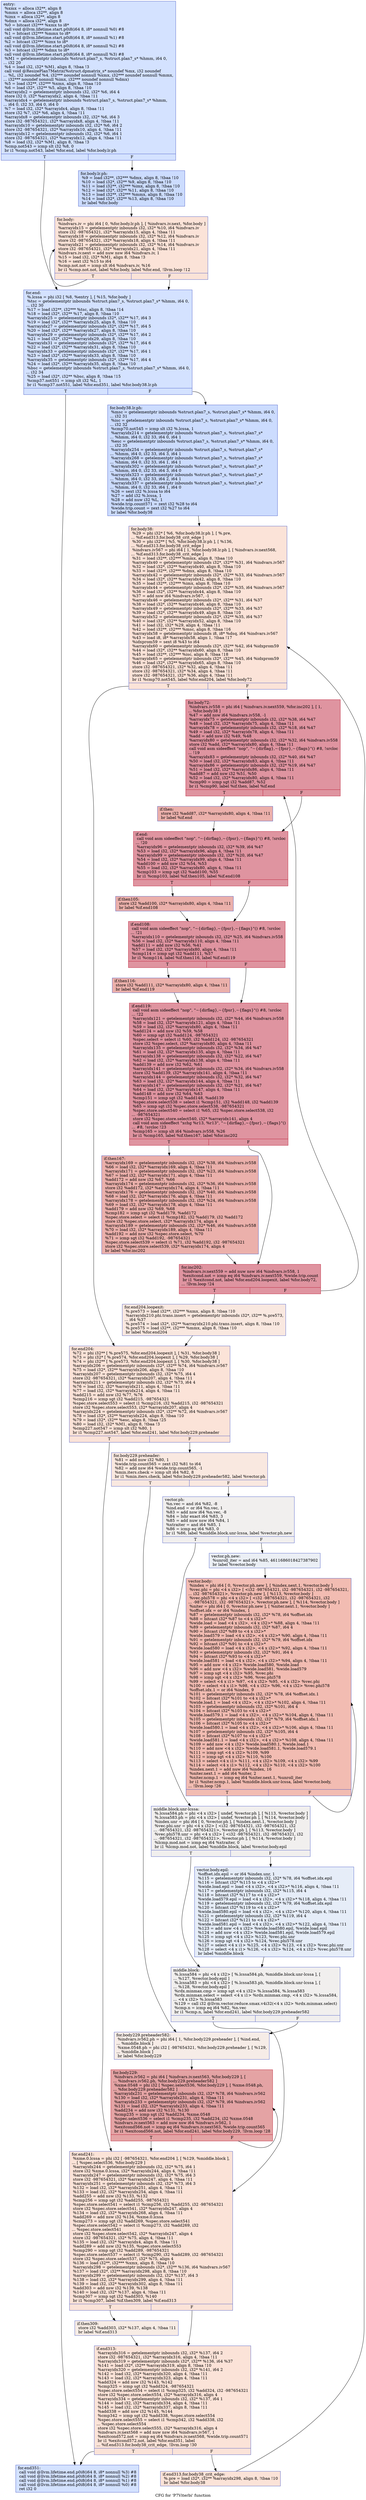 digraph "CFG for 'P7Viterbi' function" {
	label="CFG for 'P7Viterbi' function";

	Node0x5556849d3e30 [shape=record,color="#3d50c3ff", style=filled, fillcolor="#9ebeff70",label="{entry:\l  %xmx = alloca i32**, align 8\l  %mmx = alloca i32**, align 8\l  %imx = alloca i32**, align 8\l  %dmx = alloca i32**, align 8\l  %0 = bitcast i32*** %xmx to i8*\l  call void @llvm.lifetime.start.p0i8(i64 8, i8* nonnull %0) #8\l  %1 = bitcast i32*** %mmx to i8*\l  call void @llvm.lifetime.start.p0i8(i64 8, i8* nonnull %1) #8\l  %2 = bitcast i32*** %imx to i8*\l  call void @llvm.lifetime.start.p0i8(i64 8, i8* nonnull %2) #8\l  %3 = bitcast i32*** %dmx to i8*\l  call void @llvm.lifetime.start.p0i8(i64 8, i8* nonnull %3) #8\l  %M1 = getelementptr inbounds %struct.plan7_s, %struct.plan7_s* %hmm, i64 0,\l... i32 20\l  %4 = load i32, i32* %M1, align 8, !tbaa !3\l  call void @ResizePlan7Matrix(%struct.dpmatrix_s* noundef %mx, i32 noundef\l... %L, i32 noundef %4, i32*** noundef nonnull %xmx, i32*** noundef nonnull %mmx,\l... i32*** noundef nonnull %imx, i32*** noundef nonnull %dmx)\l  %5 = load i32**, i32*** %xmx, align 8, !tbaa !10\l  %6 = load i32*, i32** %5, align 8, !tbaa !10\l  %arrayidx2 = getelementptr inbounds i32, i32* %6, i64 4\l  store i32 0, i32* %arrayidx2, align 4, !tbaa !11\l  %arrayidx4 = getelementptr inbounds %struct.plan7_s, %struct.plan7_s* %hmm,\l... i64 0, i32 33, i64 0, i64 0\l  %7 = load i32, i32* %arrayidx4, align 8, !tbaa !11\l  store i32 %7, i32* %6, align 4, !tbaa !11\l  %arrayidx8 = getelementptr inbounds i32, i32* %6, i64 3\l  store i32 -987654321, i32* %arrayidx8, align 4, !tbaa !11\l  %arrayidx10 = getelementptr inbounds i32, i32* %6, i64 2\l  store i32 -987654321, i32* %arrayidx10, align 4, !tbaa !11\l  %arrayidx12 = getelementptr inbounds i32, i32* %6, i64 1\l  store i32 -987654321, i32* %arrayidx12, align 4, !tbaa !11\l  %8 = load i32, i32* %M1, align 8, !tbaa !3\l  %cmp.not543 = icmp slt i32 %8, 0\l  br i1 %cmp.not543, label %for.end, label %for.body.lr.ph\l|{<s0>T|<s1>F}}"];
	Node0x5556849d3e30:s0 -> Node0x5556849d57c0;
	Node0x5556849d3e30:s1 -> Node0x5556849d5720;
	Node0x5556849d5720 [shape=record,color="#3d50c3ff", style=filled, fillcolor="#8caffe70",label="{for.body.lr.ph:                                   \l  %9 = load i32**, i32*** %dmx, align 8, !tbaa !10\l  %10 = load i32*, i32** %9, align 8, !tbaa !10\l  %11 = load i32**, i32*** %imx, align 8, !tbaa !10\l  %12 = load i32*, i32** %11, align 8, !tbaa !10\l  %13 = load i32**, i32*** %mmx, align 8, !tbaa !10\l  %14 = load i32*, i32** %13, align 8, !tbaa !10\l  br label %for.body\l}"];
	Node0x5556849d5720 -> Node0x5556849d5770;
	Node0x5556849d5770 [shape=record,color="#3d50c3ff", style=filled, fillcolor="#f6bfa670",label="{for.body:                                         \l  %indvars.iv = phi i64 [ 0, %for.body.lr.ph ], [ %indvars.iv.next, %for.body ]\l  %arrayidx15 = getelementptr inbounds i32, i32* %10, i64 %indvars.iv\l  store i32 -987654321, i32* %arrayidx15, align 4, !tbaa !11\l  %arrayidx18 = getelementptr inbounds i32, i32* %12, i64 %indvars.iv\l  store i32 -987654321, i32* %arrayidx18, align 4, !tbaa !11\l  %arrayidx21 = getelementptr inbounds i32, i32* %14, i64 %indvars.iv\l  store i32 -987654321, i32* %arrayidx21, align 4, !tbaa !11\l  %indvars.iv.next = add nuw nsw i64 %indvars.iv, 1\l  %15 = load i32, i32* %M1, align 8, !tbaa !3\l  %16 = sext i32 %15 to i64\l  %cmp.not.not = icmp slt i64 %indvars.iv, %16\l  br i1 %cmp.not.not, label %for.body, label %for.end, !llvm.loop !12\l|{<s0>T|<s1>F}}"];
	Node0x5556849d5770:s0 -> Node0x5556849d5770;
	Node0x5556849d5770:s1 -> Node0x5556849d57c0;
	Node0x5556849d57c0 [shape=record,color="#3d50c3ff", style=filled, fillcolor="#9ebeff70",label="{for.end:                                          \l  %.lcssa = phi i32 [ %8, %entry ], [ %15, %for.body ]\l  %tsc = getelementptr inbounds %struct.plan7_s, %struct.plan7_s* %hmm, i64 0,\l... i32 30\l  %17 = load i32**, i32*** %tsc, align 8, !tbaa !14\l  %18 = load i32*, i32** %17, align 8, !tbaa !10\l  %arrayidx25 = getelementptr inbounds i32*, i32** %17, i64 3\l  %19 = load i32*, i32** %arrayidx25, align 8, !tbaa !10\l  %arrayidx27 = getelementptr inbounds i32*, i32** %17, i64 5\l  %20 = load i32*, i32** %arrayidx27, align 8, !tbaa !10\l  %arrayidx29 = getelementptr inbounds i32*, i32** %17, i64 2\l  %21 = load i32*, i32** %arrayidx29, align 8, !tbaa !10\l  %arrayidx31 = getelementptr inbounds i32*, i32** %17, i64 6\l  %22 = load i32*, i32** %arrayidx31, align 8, !tbaa !10\l  %arrayidx33 = getelementptr inbounds i32*, i32** %17, i64 1\l  %23 = load i32*, i32** %arrayidx33, align 8, !tbaa !10\l  %arrayidx35 = getelementptr inbounds i32*, i32** %17, i64 4\l  %24 = load i32*, i32** %arrayidx35, align 8, !tbaa !10\l  %bsc = getelementptr inbounds %struct.plan7_s, %struct.plan7_s* %hmm, i64 0,\l... i32 34\l  %25 = load i32*, i32** %bsc, align 8, !tbaa !15\l  %cmp37.not551 = icmp slt i32 %L, 1\l  br i1 %cmp37.not551, label %for.end351, label %for.body38.lr.ph\l|{<s0>T|<s1>F}}"];
	Node0x5556849d57c0:s0 -> Node0x5556849d6030;
	Node0x5556849d57c0:s1 -> Node0x5556849d5810;
	Node0x5556849d5810 [shape=record,color="#3d50c3ff", style=filled, fillcolor="#8caffe70",label="{for.body38.lr.ph:                                 \l  %msc = getelementptr inbounds %struct.plan7_s, %struct.plan7_s* %hmm, i64 0,\l... i32 31\l  %isc = getelementptr inbounds %struct.plan7_s, %struct.plan7_s* %hmm, i64 0,\l... i32 32\l  %cmp70.not545 = icmp slt i32 %.lcssa, 1\l  %arrayidx214 = getelementptr inbounds %struct.plan7_s, %struct.plan7_s*\l... %hmm, i64 0, i32 33, i64 0, i64 1\l  %esc = getelementptr inbounds %struct.plan7_s, %struct.plan7_s* %hmm, i64 0,\l... i32 35\l  %arrayidx254 = getelementptr inbounds %struct.plan7_s, %struct.plan7_s*\l... %hmm, i64 0, i32 33, i64 3, i64 1\l  %arrayidx268 = getelementptr inbounds %struct.plan7_s, %struct.plan7_s*\l... %hmm, i64 0, i32 33, i64 1, i64 1\l  %arrayidx302 = getelementptr inbounds %struct.plan7_s, %struct.plan7_s*\l... %hmm, i64 0, i32 33, i64 3, i64 0\l  %arrayidx323 = getelementptr inbounds %struct.plan7_s, %struct.plan7_s*\l... %hmm, i64 0, i32 33, i64 2, i64 1\l  %arrayidx337 = getelementptr inbounds %struct.plan7_s, %struct.plan7_s*\l... %hmm, i64 0, i32 33, i64 1, i64 0\l  %26 = sext i32 %.lcssa to i64\l  %27 = add i32 %.lcssa, 1\l  %28 = add nuw i32 %L, 1\l  %wide.trip.count571 = zext i32 %28 to i64\l  %wide.trip.count = zext i32 %27 to i64\l  br label %for.body38\l}"];
	Node0x5556849d5810 -> Node0x5556849d5860;
	Node0x5556849d5860 [shape=record,color="#3d50c3ff", style=filled, fillcolor="#f6bfa670",label="{for.body38:                                       \l  %29 = phi i32* [ %6, %for.body38.lr.ph ], [ %.pre,\l... %if.end313.for.body38_crit_edge ]\l  %30 = phi i32** [ %5, %for.body38.lr.ph ], [ %136,\l... %if.end313.for.body38_crit_edge ]\l  %indvars.iv567 = phi i64 [ 1, %for.body38.lr.ph ], [ %indvars.iv.next568,\l... %if.end313.for.body38_crit_edge ]\l  %31 = load i32**, i32*** %mmx, align 8, !tbaa !10\l  %arrayidx40 = getelementptr inbounds i32*, i32** %31, i64 %indvars.iv567\l  %32 = load i32*, i32** %arrayidx40, align 8, !tbaa !10\l  %33 = load i32**, i32*** %dmx, align 8, !tbaa !10\l  %arrayidx42 = getelementptr inbounds i32*, i32** %33, i64 %indvars.iv567\l  %34 = load i32*, i32** %arrayidx42, align 8, !tbaa !10\l  %35 = load i32**, i32*** %imx, align 8, !tbaa !10\l  %arrayidx44 = getelementptr inbounds i32*, i32** %35, i64 %indvars.iv567\l  %36 = load i32*, i32** %arrayidx44, align 8, !tbaa !10\l  %37 = add nsw i64 %indvars.iv567, -1\l  %arrayidx46 = getelementptr inbounds i32*, i32** %31, i64 %37\l  %38 = load i32*, i32** %arrayidx46, align 8, !tbaa !10\l  %arrayidx49 = getelementptr inbounds i32*, i32** %33, i64 %37\l  %39 = load i32*, i32** %arrayidx49, align 8, !tbaa !10\l  %arrayidx52 = getelementptr inbounds i32*, i32** %35, i64 %37\l  %40 = load i32*, i32** %arrayidx52, align 8, !tbaa !10\l  %41 = load i32, i32* %29, align 4, !tbaa !11\l  %42 = load i32**, i32*** %msc, align 8, !tbaa !16\l  %arrayidx58 = getelementptr inbounds i8, i8* %dsq, i64 %indvars.iv567\l  %43 = load i8, i8* %arrayidx58, align 1, !tbaa !17\l  %idxprom59 = sext i8 %43 to i64\l  %arrayidx60 = getelementptr inbounds i32*, i32** %42, i64 %idxprom59\l  %44 = load i32*, i32** %arrayidx60, align 8, !tbaa !10\l  %45 = load i32**, i32*** %isc, align 8, !tbaa !18\l  %arrayidx65 = getelementptr inbounds i32*, i32** %45, i64 %idxprom59\l  %46 = load i32*, i32** %arrayidx65, align 8, !tbaa !10\l  store i32 -987654321, i32* %32, align 4, !tbaa !11\l  store i32 -987654321, i32* %34, align 4, !tbaa !11\l  store i32 -987654321, i32* %36, align 4, !tbaa !11\l  br i1 %cmp70.not545, label %for.end204, label %for.body72\l|{<s0>T|<s1>F}}"];
	Node0x5556849d5860:s0 -> Node0x5556849d5bd0;
	Node0x5556849d5860:s1 -> Node0x5556849d58b0;
	Node0x5556849d58b0 [shape=record,color="#b70d28ff", style=filled, fillcolor="#b70d2870",label="{for.body72:                                       \l  %indvars.iv558 = phi i64 [ %indvars.iv.next559, %for.inc202 ], [ 1,\l... %for.body38 ]\l  %47 = add nsw i64 %indvars.iv558, -1\l  %arrayidx75 = getelementptr inbounds i32, i32* %38, i64 %47\l  %48 = load i32, i32* %arrayidx75, align 4, !tbaa !11\l  %arrayidx78 = getelementptr inbounds i32, i32* %18, i64 %47\l  %49 = load i32, i32* %arrayidx78, align 4, !tbaa !11\l  %add = add nsw i32 %49, %48\l  %arrayidx80 = getelementptr inbounds i32, i32* %32, i64 %indvars.iv558\l  store i32 %add, i32* %arrayidx80, align 4, !tbaa !11\l  call void asm sideeffect \"nop\", \"~\{dirflag\},~\{fpsr\},~\{flags\}\"() #8, !srcloc\l... !19\l  %arrayidx83 = getelementptr inbounds i32, i32* %40, i64 %47\l  %50 = load i32, i32* %arrayidx83, align 4, !tbaa !11\l  %arrayidx86 = getelementptr inbounds i32, i32* %19, i64 %47\l  %51 = load i32, i32* %arrayidx86, align 4, !tbaa !11\l  %add87 = add nsw i32 %51, %50\l  %52 = load i32, i32* %arrayidx80, align 4, !tbaa !11\l  %cmp90 = icmp sgt i32 %add87, %52\l  br i1 %cmp90, label %if.then, label %if.end\l|{<s0>T|<s1>F}}"];
	Node0x5556849d58b0:s0 -> Node0x5556849d5900;
	Node0x5556849d58b0:s1 -> Node0x5556849d5950;
	Node0x5556849d5900 [shape=record,color="#3d50c3ff", style=filled, fillcolor="#d24b4070",label="{if.then:                                          \l  store i32 %add87, i32* %arrayidx80, align 4, !tbaa !11\l  br label %if.end\l}"];
	Node0x5556849d5900 -> Node0x5556849d5950;
	Node0x5556849d5950 [shape=record,color="#b70d28ff", style=filled, fillcolor="#b70d2870",label="{if.end:                                           \l  call void asm sideeffect \"nop\", \"~\{dirflag\},~\{fpsr\},~\{flags\}\"() #8, !srcloc\l... !20\l  %arrayidx96 = getelementptr inbounds i32, i32* %39, i64 %47\l  %53 = load i32, i32* %arrayidx96, align 4, !tbaa !11\l  %arrayidx99 = getelementptr inbounds i32, i32* %20, i64 %47\l  %54 = load i32, i32* %arrayidx99, align 4, !tbaa !11\l  %add100 = add nsw i32 %54, %53\l  %55 = load i32, i32* %arrayidx80, align 4, !tbaa !11\l  %cmp103 = icmp sgt i32 %add100, %55\l  br i1 %cmp103, label %if.then105, label %if.end108\l|{<s0>T|<s1>F}}"];
	Node0x5556849d5950:s0 -> Node0x5556849d59a0;
	Node0x5556849d5950:s1 -> Node0x5556849d59f0;
	Node0x5556849d59a0 [shape=record,color="#3d50c3ff", style=filled, fillcolor="#d24b4070",label="{if.then105:                                       \l  store i32 %add100, i32* %arrayidx80, align 4, !tbaa !11\l  br label %if.end108\l}"];
	Node0x5556849d59a0 -> Node0x5556849d59f0;
	Node0x5556849d59f0 [shape=record,color="#b70d28ff", style=filled, fillcolor="#b70d2870",label="{if.end108:                                        \l  call void asm sideeffect \"nop\", \"~\{dirflag\},~\{fpsr\},~\{flags\}\"() #8, !srcloc\l... !21\l  %arrayidx110 = getelementptr inbounds i32, i32* %25, i64 %indvars.iv558\l  %56 = load i32, i32* %arrayidx110, align 4, !tbaa !11\l  %add111 = add nsw i32 %56, %41\l  %57 = load i32, i32* %arrayidx80, align 4, !tbaa !11\l  %cmp114 = icmp sgt i32 %add111, %57\l  br i1 %cmp114, label %if.then116, label %if.end119\l|{<s0>T|<s1>F}}"];
	Node0x5556849d59f0:s0 -> Node0x5556849d5a40;
	Node0x5556849d59f0:s1 -> Node0x5556849d5a90;
	Node0x5556849d5a40 [shape=record,color="#3d50c3ff", style=filled, fillcolor="#d24b4070",label="{if.then116:                                       \l  store i32 %add111, i32* %arrayidx80, align 4, !tbaa !11\l  br label %if.end119\l}"];
	Node0x5556849d5a40 -> Node0x5556849d5a90;
	Node0x5556849d5a90 [shape=record,color="#b70d28ff", style=filled, fillcolor="#b70d2870",label="{if.end119:                                        \l  call void asm sideeffect \"nop\", \"~\{dirflag\},~\{fpsr\},~\{flags\}\"() #8, !srcloc\l... !22\l  %arrayidx121 = getelementptr inbounds i32, i32* %44, i64 %indvars.iv558\l  %58 = load i32, i32* %arrayidx121, align 4, !tbaa !11\l  %59 = load i32, i32* %arrayidx80, align 4, !tbaa !11\l  %add124 = add nsw i32 %59, %58\l  %60 = icmp sgt i32 %add124, -987654321\l  %spec.select = select i1 %60, i32 %add124, i32 -987654321\l  store i32 %spec.select, i32* %arrayidx80, align 4, !tbaa !11\l  %arrayidx135 = getelementptr inbounds i32, i32* %34, i64 %47\l  %61 = load i32, i32* %arrayidx135, align 4, !tbaa !11\l  %arrayidx138 = getelementptr inbounds i32, i32* %22, i64 %47\l  %62 = load i32, i32* %arrayidx138, align 4, !tbaa !11\l  %add139 = add nsw i32 %62, %61\l  %arrayidx141 = getelementptr inbounds i32, i32* %34, i64 %indvars.iv558\l  store i32 %add139, i32* %arrayidx141, align 4, !tbaa !11\l  %arrayidx144 = getelementptr inbounds i32, i32* %32, i64 %47\l  %63 = load i32, i32* %arrayidx144, align 4, !tbaa !11\l  %arrayidx147 = getelementptr inbounds i32, i32* %21, i64 %47\l  %64 = load i32, i32* %arrayidx147, align 4, !tbaa !11\l  %add148 = add nsw i32 %64, %63\l  %cmp151 = icmp sgt i32 %add148, %add139\l  %spec.store.select538 = select i1 %cmp151, i32 %add148, i32 %add139\l  %65 = icmp sgt i32 %spec.store.select538, -987654321\l  %spec.store.select540 = select i1 %65, i32 %spec.store.select538, i32\l... -987654321\l  store i32 %spec.store.select540, i32* %arrayidx141, align 4\l  call void asm sideeffect \"xchg %r13, %r13\", \"~\{dirflag\},~\{fpsr\},~\{flags\}\"()\l... #8, !srcloc !23\l  %cmp165 = icmp slt i64 %indvars.iv558, %26\l  br i1 %cmp165, label %if.then167, label %for.inc202\l|{<s0>T|<s1>F}}"];
	Node0x5556849d5a90:s0 -> Node0x5556849d5ae0;
	Node0x5556849d5a90:s1 -> Node0x5556849d5b30;
	Node0x5556849d5ae0 [shape=record,color="#3d50c3ff", style=filled, fillcolor="#d24b4070",label="{if.then167:                                       \l  %arrayidx169 = getelementptr inbounds i32, i32* %38, i64 %indvars.iv558\l  %66 = load i32, i32* %arrayidx169, align 4, !tbaa !11\l  %arrayidx171 = getelementptr inbounds i32, i32* %23, i64 %indvars.iv558\l  %67 = load i32, i32* %arrayidx171, align 4, !tbaa !11\l  %add172 = add nsw i32 %67, %66\l  %arrayidx174 = getelementptr inbounds i32, i32* %36, i64 %indvars.iv558\l  store i32 %add172, i32* %arrayidx174, align 4, !tbaa !11\l  %arrayidx176 = getelementptr inbounds i32, i32* %40, i64 %indvars.iv558\l  %68 = load i32, i32* %arrayidx176, align 4, !tbaa !11\l  %arrayidx178 = getelementptr inbounds i32, i32* %24, i64 %indvars.iv558\l  %69 = load i32, i32* %arrayidx178, align 4, !tbaa !11\l  %add179 = add nsw i32 %69, %68\l  %cmp182 = icmp sgt i32 %add179, %add172\l  %spec.store.select = select i1 %cmp182, i32 %add179, i32 %add172\l  store i32 %spec.store.select, i32* %arrayidx174, align 4\l  %arrayidx189 = getelementptr inbounds i32, i32* %46, i64 %indvars.iv558\l  %70 = load i32, i32* %arrayidx189, align 4, !tbaa !11\l  %add192 = add nsw i32 %spec.store.select, %70\l  %71 = icmp sgt i32 %add192, -987654321\l  %spec.store.select539 = select i1 %71, i32 %add192, i32 -987654321\l  store i32 %spec.store.select539, i32* %arrayidx174, align 4\l  br label %for.inc202\l}"];
	Node0x5556849d5ae0 -> Node0x5556849d5b30;
	Node0x5556849d5b30 [shape=record,color="#b70d28ff", style=filled, fillcolor="#b70d2870",label="{for.inc202:                                       \l  %indvars.iv.next559 = add nuw nsw i64 %indvars.iv558, 1\l  %exitcond.not = icmp eq i64 %indvars.iv.next559, %wide.trip.count\l  br i1 %exitcond.not, label %for.end204.loopexit, label %for.body72,\l... !llvm.loop !24\l|{<s0>T|<s1>F}}"];
	Node0x5556849d5b30:s0 -> Node0x5556849d5b80;
	Node0x5556849d5b30:s1 -> Node0x5556849d58b0;
	Node0x5556849d5b80 [shape=record,color="#3d50c3ff", style=filled, fillcolor="#f1ccb870",label="{for.end204.loopexit:                              \l  %.pre573 = load i32**, i32*** %xmx, align 8, !tbaa !10\l  %arrayidx210.phi.trans.insert = getelementptr inbounds i32*, i32** %.pre573,\l... i64 %37\l  %.pre574 = load i32*, i32** %arrayidx210.phi.trans.insert, align 8, !tbaa !10\l  %.pre575 = load i32**, i32*** %mmx, align 8, !tbaa !10\l  br label %for.end204\l}"];
	Node0x5556849d5b80 -> Node0x5556849d5bd0;
	Node0x5556849d5bd0 [shape=record,color="#3d50c3ff", style=filled, fillcolor="#f6bfa670",label="{for.end204:                                       \l  %72 = phi i32** [ %.pre575, %for.end204.loopexit ], [ %31, %for.body38 ]\l  %73 = phi i32* [ %.pre574, %for.end204.loopexit ], [ %29, %for.body38 ]\l  %74 = phi i32** [ %.pre573, %for.end204.loopexit ], [ %30, %for.body38 ]\l  %arrayidx206 = getelementptr inbounds i32*, i32** %74, i64 %indvars.iv567\l  %75 = load i32*, i32** %arrayidx206, align 8, !tbaa !10\l  %arrayidx207 = getelementptr inbounds i32, i32* %75, i64 4\l  store i32 -987654321, i32* %arrayidx207, align 4, !tbaa !11\l  %arrayidx211 = getelementptr inbounds i32, i32* %73, i64 4\l  %76 = load i32, i32* %arrayidx211, align 4, !tbaa !11\l  %77 = load i32, i32* %arrayidx214, align 4, !tbaa !11\l  %add215 = add nsw i32 %77, %76\l  %cmp216 = icmp sgt i32 %add215, -987654321\l  %spec.store.select553 = select i1 %cmp216, i32 %add215, i32 -987654321\l  store i32 %spec.store.select553, i32* %arrayidx207, align 4\l  %arrayidx224 = getelementptr inbounds i32*, i32** %72, i64 %indvars.iv567\l  %78 = load i32*, i32** %arrayidx224, align 8, !tbaa !10\l  %79 = load i32*, i32** %esc, align 8, !tbaa !25\l  %80 = load i32, i32* %M1, align 8, !tbaa !3\l  %cmp227.not547 = icmp slt i32 %80, 1\l  br i1 %cmp227.not547, label %for.end241, label %for.body229.preheader\l|{<s0>T|<s1>F}}"];
	Node0x5556849d5bd0:s0 -> Node0x5556849d5ef0;
	Node0x5556849d5bd0:s1 -> Node0x5556849d5c20;
	Node0x5556849d5c20 [shape=record,color="#3d50c3ff", style=filled, fillcolor="#f1ccb870",label="{for.body229.preheader:                            \l  %81 = add nuw i32 %80, 1\l  %wide.trip.count565 = zext i32 %81 to i64\l  %82 = add nsw i64 %wide.trip.count565, -1\l  %min.iters.check = icmp ult i64 %82, 8\l  br i1 %min.iters.check, label %for.body229.preheader582, label %vector.ph\l|{<s0>T|<s1>F}}"];
	Node0x5556849d5c20:s0 -> Node0x5556849d5e50;
	Node0x5556849d5c20:s1 -> Node0x5556849d5c70;
	Node0x5556849d5c70 [shape=record,color="#3d50c3ff", style=filled, fillcolor="#e0dbd870",label="{vector.ph:                                        \l  %n.vec = and i64 %82, -8\l  %ind.end = or i64 %n.vec, 1\l  %83 = add nsw i64 %n.vec, -8\l  %84 = lshr exact i64 %83, 3\l  %85 = add nuw nsw i64 %84, 1\l  %xtraiter = and i64 %85, 1\l  %86 = icmp eq i64 %83, 0\l  br i1 %86, label %middle.block.unr-lcssa, label %vector.ph.new\l|{<s0>T|<s1>F}}"];
	Node0x5556849d5c70:s0 -> Node0x5556849d5d60;
	Node0x5556849d5c70:s1 -> Node0x5556849d5cc0;
	Node0x5556849d5cc0 [shape=record,color="#3d50c3ff", style=filled, fillcolor="#d1dae970",label="{vector.ph.new:                                    \l  %unroll_iter = and i64 %85, 4611686018427387902\l  br label %vector.body\l}"];
	Node0x5556849d5cc0 -> Node0x5556849d5d10;
	Node0x5556849d5d10 [shape=record,color="#3d50c3ff", style=filled, fillcolor="#e1675170",label="{vector.body:                                      \l  %index = phi i64 [ 0, %vector.ph.new ], [ %index.next.1, %vector.body ]\l  %vec.phi = phi \<4 x i32\> [ \<i32 -987654321, i32 -987654321, i32 -987654321,\l... i32 -987654321\>, %vector.ph.new ], [ %113, %vector.body ]\l  %vec.phi578 = phi \<4 x i32\> [ \<i32 -987654321, i32 -987654321, i32\l... -987654321, i32 -987654321\>, %vector.ph.new ], [ %114, %vector.body ]\l  %niter = phi i64 [ 0, %vector.ph.new ], [ %niter.next.1, %vector.body ]\l  %offset.idx = or i64 %index, 1\l  %87 = getelementptr inbounds i32, i32* %78, i64 %offset.idx\l  %88 = bitcast i32* %87 to \<4 x i32\>*\l  %wide.load = load \<4 x i32\>, \<4 x i32\>* %88, align 4, !tbaa !11\l  %89 = getelementptr inbounds i32, i32* %87, i64 4\l  %90 = bitcast i32* %89 to \<4 x i32\>*\l  %wide.load579 = load \<4 x i32\>, \<4 x i32\>* %90, align 4, !tbaa !11\l  %91 = getelementptr inbounds i32, i32* %79, i64 %offset.idx\l  %92 = bitcast i32* %91 to \<4 x i32\>*\l  %wide.load580 = load \<4 x i32\>, \<4 x i32\>* %92, align 4, !tbaa !11\l  %93 = getelementptr inbounds i32, i32* %91, i64 4\l  %94 = bitcast i32* %93 to \<4 x i32\>*\l  %wide.load581 = load \<4 x i32\>, \<4 x i32\>* %94, align 4, !tbaa !11\l  %95 = add nsw \<4 x i32\> %wide.load580, %wide.load\l  %96 = add nsw \<4 x i32\> %wide.load581, %wide.load579\l  %97 = icmp sgt \<4 x i32\> %95, %vec.phi\l  %98 = icmp sgt \<4 x i32\> %96, %vec.phi578\l  %99 = select \<4 x i1\> %97, \<4 x i32\> %95, \<4 x i32\> %vec.phi\l  %100 = select \<4 x i1\> %98, \<4 x i32\> %96, \<4 x i32\> %vec.phi578\l  %offset.idx.1 = or i64 %index, 9\l  %101 = getelementptr inbounds i32, i32* %78, i64 %offset.idx.1\l  %102 = bitcast i32* %101 to \<4 x i32\>*\l  %wide.load.1 = load \<4 x i32\>, \<4 x i32\>* %102, align 4, !tbaa !11\l  %103 = getelementptr inbounds i32, i32* %101, i64 4\l  %104 = bitcast i32* %103 to \<4 x i32\>*\l  %wide.load579.1 = load \<4 x i32\>, \<4 x i32\>* %104, align 4, !tbaa !11\l  %105 = getelementptr inbounds i32, i32* %79, i64 %offset.idx.1\l  %106 = bitcast i32* %105 to \<4 x i32\>*\l  %wide.load580.1 = load \<4 x i32\>, \<4 x i32\>* %106, align 4, !tbaa !11\l  %107 = getelementptr inbounds i32, i32* %105, i64 4\l  %108 = bitcast i32* %107 to \<4 x i32\>*\l  %wide.load581.1 = load \<4 x i32\>, \<4 x i32\>* %108, align 4, !tbaa !11\l  %109 = add nsw \<4 x i32\> %wide.load580.1, %wide.load.1\l  %110 = add nsw \<4 x i32\> %wide.load581.1, %wide.load579.1\l  %111 = icmp sgt \<4 x i32\> %109, %99\l  %112 = icmp sgt \<4 x i32\> %110, %100\l  %113 = select \<4 x i1\> %111, \<4 x i32\> %109, \<4 x i32\> %99\l  %114 = select \<4 x i1\> %112, \<4 x i32\> %110, \<4 x i32\> %100\l  %index.next.1 = add nuw i64 %index, 16\l  %niter.next.1 = add i64 %niter, 2\l  %niter.ncmp.1 = icmp eq i64 %niter.next.1, %unroll_iter\l  br i1 %niter.ncmp.1, label %middle.block.unr-lcssa, label %vector.body,\l... !llvm.loop !26\l|{<s0>T|<s1>F}}"];
	Node0x5556849d5d10:s0 -> Node0x5556849d5d60;
	Node0x5556849d5d10:s1 -> Node0x5556849d5d10;
	Node0x5556849d5d60 [shape=record,color="#3d50c3ff", style=filled, fillcolor="#e0dbd870",label="{middle.block.unr-lcssa:                           \l  %.lcssa584.ph = phi \<4 x i32\> [ undef, %vector.ph ], [ %113, %vector.body ]\l  %.lcssa583.ph = phi \<4 x i32\> [ undef, %vector.ph ], [ %114, %vector.body ]\l  %index.unr = phi i64 [ 0, %vector.ph ], [ %index.next.1, %vector.body ]\l  %vec.phi.unr = phi \<4 x i32\> [ \<i32 -987654321, i32 -987654321, i32\l... -987654321, i32 -987654321\>, %vector.ph ], [ %113, %vector.body ]\l  %vec.phi578.unr = phi \<4 x i32\> [ \<i32 -987654321, i32 -987654321, i32\l... -987654321, i32 -987654321\>, %vector.ph ], [ %114, %vector.body ]\l  %lcmp.mod.not = icmp eq i64 %xtraiter, 0\l  br i1 %lcmp.mod.not, label %middle.block, label %vector.body.epil\l|{<s0>T|<s1>F}}"];
	Node0x5556849d5d60:s0 -> Node0x5556849d5e00;
	Node0x5556849d5d60:s1 -> Node0x5556849d5db0;
	Node0x5556849d5db0 [shape=record,color="#3d50c3ff", style=filled, fillcolor="#c7d7f070",label="{vector.body.epil:                                 \l  %offset.idx.epil = or i64 %index.unr, 1\l  %115 = getelementptr inbounds i32, i32* %78, i64 %offset.idx.epil\l  %116 = bitcast i32* %115 to \<4 x i32\>*\l  %wide.load.epil = load \<4 x i32\>, \<4 x i32\>* %116, align 4, !tbaa !11\l  %117 = getelementptr inbounds i32, i32* %115, i64 4\l  %118 = bitcast i32* %117 to \<4 x i32\>*\l  %wide.load579.epil = load \<4 x i32\>, \<4 x i32\>* %118, align 4, !tbaa !11\l  %119 = getelementptr inbounds i32, i32* %79, i64 %offset.idx.epil\l  %120 = bitcast i32* %119 to \<4 x i32\>*\l  %wide.load580.epil = load \<4 x i32\>, \<4 x i32\>* %120, align 4, !tbaa !11\l  %121 = getelementptr inbounds i32, i32* %119, i64 4\l  %122 = bitcast i32* %121 to \<4 x i32\>*\l  %wide.load581.epil = load \<4 x i32\>, \<4 x i32\>* %122, align 4, !tbaa !11\l  %123 = add nsw \<4 x i32\> %wide.load580.epil, %wide.load.epil\l  %124 = add nsw \<4 x i32\> %wide.load581.epil, %wide.load579.epil\l  %125 = icmp sgt \<4 x i32\> %123, %vec.phi.unr\l  %126 = icmp sgt \<4 x i32\> %124, %vec.phi578.unr\l  %127 = select \<4 x i1\> %125, \<4 x i32\> %123, \<4 x i32\> %vec.phi.unr\l  %128 = select \<4 x i1\> %126, \<4 x i32\> %124, \<4 x i32\> %vec.phi578.unr\l  br label %middle.block\l}"];
	Node0x5556849d5db0 -> Node0x5556849d5e00;
	Node0x5556849d5e00 [shape=record,color="#3d50c3ff", style=filled, fillcolor="#e0dbd870",label="{middle.block:                                     \l  %.lcssa584 = phi \<4 x i32\> [ %.lcssa584.ph, %middle.block.unr-lcssa ], [\l... %127, %vector.body.epil ]\l  %.lcssa583 = phi \<4 x i32\> [ %.lcssa583.ph, %middle.block.unr-lcssa ], [\l... %128, %vector.body.epil ]\l  %rdx.minmax.cmp = icmp sgt \<4 x i32\> %.lcssa584, %.lcssa583\l  %rdx.minmax.select = select \<4 x i1\> %rdx.minmax.cmp, \<4 x i32\> %.lcssa584,\l... \<4 x i32\> %.lcssa583\l  %129 = call i32 @llvm.vector.reduce.smax.v4i32(\<4 x i32\> %rdx.minmax.select)\l  %cmp.n = icmp eq i64 %82, %n.vec\l  br i1 %cmp.n, label %for.end241, label %for.body229.preheader582\l|{<s0>T|<s1>F}}"];
	Node0x5556849d5e00:s0 -> Node0x5556849d5ef0;
	Node0x5556849d5e00:s1 -> Node0x5556849d5e50;
	Node0x5556849d5e50 [shape=record,color="#3d50c3ff", style=filled, fillcolor="#ead5c970",label="{for.body229.preheader582:                         \l  %indvars.iv562.ph = phi i64 [ 1, %for.body229.preheader ], [ %ind.end,\l... %middle.block ]\l  %xme.0548.ph = phi i32 [ -987654321, %for.body229.preheader ], [ %129,\l... %middle.block ]\l  br label %for.body229\l}"];
	Node0x5556849d5e50 -> Node0x5556849d5ea0;
	Node0x5556849d5ea0 [shape=record,color="#b70d28ff", style=filled, fillcolor="#c32e3170",label="{for.body229:                                      \l  %indvars.iv562 = phi i64 [ %indvars.iv.next563, %for.body229 ], [\l... %indvars.iv562.ph, %for.body229.preheader582 ]\l  %xme.0548 = phi i32 [ %spec.select536, %for.body229 ], [ %xme.0548.ph,\l... %for.body229.preheader582 ]\l  %arrayidx231 = getelementptr inbounds i32, i32* %78, i64 %indvars.iv562\l  %130 = load i32, i32* %arrayidx231, align 4, !tbaa !11\l  %arrayidx233 = getelementptr inbounds i32, i32* %79, i64 %indvars.iv562\l  %131 = load i32, i32* %arrayidx233, align 4, !tbaa !11\l  %add234 = add nsw i32 %131, %130\l  %cmp235 = icmp sgt i32 %add234, %xme.0548\l  %spec.select536 = select i1 %cmp235, i32 %add234, i32 %xme.0548\l  %indvars.iv.next563 = add nuw nsw i64 %indvars.iv562, 1\l  %exitcond566.not = icmp eq i64 %indvars.iv.next563, %wide.trip.count565\l  br i1 %exitcond566.not, label %for.end241, label %for.body229, !llvm.loop !28\l|{<s0>T|<s1>F}}"];
	Node0x5556849d5ea0:s0 -> Node0x5556849d5ef0;
	Node0x5556849d5ea0:s1 -> Node0x5556849d5ea0;
	Node0x5556849d5ef0 [shape=record,color="#3d50c3ff", style=filled, fillcolor="#f6bfa670",label="{for.end241:                                       \l  %xme.0.lcssa = phi i32 [ -987654321, %for.end204 ], [ %129, %middle.block ],\l... [ %spec.select536, %for.body229 ]\l  %arrayidx244 = getelementptr inbounds i32, i32* %75, i64 1\l  store i32 %xme.0.lcssa, i32* %arrayidx244, align 4, !tbaa !11\l  %arrayidx247 = getelementptr inbounds i32, i32* %75, i64 3\l  store i32 -987654321, i32* %arrayidx247, align 4, !tbaa !11\l  %arrayidx251 = getelementptr inbounds i32, i32* %73, i64 3\l  %132 = load i32, i32* %arrayidx251, align 4, !tbaa !11\l  %133 = load i32, i32* %arrayidx254, align 4, !tbaa !11\l  %add255 = add nsw i32 %133, %132\l  %cmp256 = icmp sgt i32 %add255, -987654321\l  %spec.store.select541 = select i1 %cmp256, i32 %add255, i32 -987654321\l  store i32 %spec.store.select541, i32* %arrayidx247, align 4\l  %134 = load i32, i32* %arrayidx268, align 4, !tbaa !11\l  %add269 = add nsw i32 %134, %xme.0.lcssa\l  %cmp273 = icmp sgt i32 %add269, %spec.store.select541\l  %spec.store.select542 = select i1 %cmp273, i32 %add269, i32\l... %spec.store.select541\l  store i32 %spec.store.select542, i32* %arrayidx247, align 4\l  store i32 -987654321, i32* %75, align 4, !tbaa !11\l  %135 = load i32, i32* %arrayidx4, align 8, !tbaa !11\l  %add289 = add nsw i32 %135, %spec.store.select553\l  %cmp290 = icmp sgt i32 %add289, -987654321\l  %spec.store.select537 = select i1 %cmp290, i32 %add289, i32 -987654321\l  store i32 %spec.store.select537, i32* %75, align 4\l  %136 = load i32**, i32*** %xmx, align 8, !tbaa !10\l  %arrayidx298 = getelementptr inbounds i32*, i32** %136, i64 %indvars.iv567\l  %137 = load i32*, i32** %arrayidx298, align 8, !tbaa !10\l  %arrayidx299 = getelementptr inbounds i32, i32* %137, i64 3\l  %138 = load i32, i32* %arrayidx299, align 4, !tbaa !11\l  %139 = load i32, i32* %arrayidx302, align 8, !tbaa !11\l  %add303 = add nsw i32 %139, %138\l  %140 = load i32, i32* %137, align 4, !tbaa !11\l  %cmp307 = icmp sgt i32 %add303, %140\l  br i1 %cmp307, label %if.then309, label %if.end313\l|{<s0>T|<s1>F}}"];
	Node0x5556849d5ef0:s0 -> Node0x5556849d5f40;
	Node0x5556849d5ef0:s1 -> Node0x5556849d5f90;
	Node0x5556849d5f40 [shape=record,color="#3d50c3ff", style=filled, fillcolor="#ecd3c570",label="{if.then309:                                       \l  store i32 %add303, i32* %137, align 4, !tbaa !11\l  br label %if.end313\l}"];
	Node0x5556849d5f40 -> Node0x5556849d5f90;
	Node0x5556849d5f90 [shape=record,color="#3d50c3ff", style=filled, fillcolor="#f6bfa670",label="{if.end313:                                        \l  %arrayidx316 = getelementptr inbounds i32, i32* %137, i64 2\l  store i32 -987654321, i32* %arrayidx316, align 4, !tbaa !11\l  %arrayidx319 = getelementptr inbounds i32*, i32** %136, i64 %37\l  %141 = load i32*, i32** %arrayidx319, align 8, !tbaa !10\l  %arrayidx320 = getelementptr inbounds i32, i32* %141, i64 2\l  %142 = load i32, i32* %arrayidx320, align 4, !tbaa !11\l  %143 = load i32, i32* %arrayidx323, align 4, !tbaa !11\l  %add324 = add nsw i32 %143, %142\l  %cmp325 = icmp sgt i32 %add324, -987654321\l  %spec.store.select554 = select i1 %cmp325, i32 %add324, i32 -987654321\l  store i32 %spec.store.select554, i32* %arrayidx316, align 4\l  %arrayidx334 = getelementptr inbounds i32, i32* %137, i64 1\l  %144 = load i32, i32* %arrayidx334, align 4, !tbaa !11\l  %145 = load i32, i32* %arrayidx337, align 8, !tbaa !11\l  %add338 = add nsw i32 %145, %144\l  %cmp342 = icmp sgt i32 %add338, %spec.store.select554\l  %spec.store.select555 = select i1 %cmp342, i32 %add338, i32\l... %spec.store.select554\l  store i32 %spec.store.select555, i32* %arrayidx316, align 4\l  %indvars.iv.next568 = add nuw nsw i64 %indvars.iv567, 1\l  %exitcond572.not = icmp eq i64 %indvars.iv.next568, %wide.trip.count571\l  br i1 %exitcond572.not, label %for.end351, label\l... %if.end313.for.body38_crit_edge, !llvm.loop !30\l|{<s0>T|<s1>F}}"];
	Node0x5556849d5f90:s0 -> Node0x5556849d6030;
	Node0x5556849d5f90:s1 -> Node0x5556849d5fe0;
	Node0x5556849d5fe0 [shape=record,color="#3d50c3ff", style=filled, fillcolor="#f6bfa670",label="{if.end313.for.body38_crit_edge:                   \l  %.pre = load i32*, i32** %arrayidx298, align 8, !tbaa !10\l  br label %for.body38\l}"];
	Node0x5556849d5fe0 -> Node0x5556849d5860;
	Node0x5556849d6030 [shape=record,color="#3d50c3ff", style=filled, fillcolor="#9ebeff70",label="{for.end351:                                       \l  call void @llvm.lifetime.end.p0i8(i64 8, i8* nonnull %3) #8\l  call void @llvm.lifetime.end.p0i8(i64 8, i8* nonnull %2) #8\l  call void @llvm.lifetime.end.p0i8(i64 8, i8* nonnull %1) #8\l  call void @llvm.lifetime.end.p0i8(i64 8, i8* nonnull %0) #8\l  ret i32 0\l}"];
}

